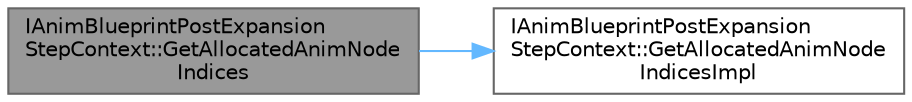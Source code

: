 digraph "IAnimBlueprintPostExpansionStepContext::GetAllocatedAnimNodeIndices"
{
 // INTERACTIVE_SVG=YES
 // LATEX_PDF_SIZE
  bgcolor="transparent";
  edge [fontname=Helvetica,fontsize=10,labelfontname=Helvetica,labelfontsize=10];
  node [fontname=Helvetica,fontsize=10,shape=box,height=0.2,width=0.4];
  rankdir="LR";
  Node1 [id="Node000001",label="IAnimBlueprintPostExpansion\lStepContext::GetAllocatedAnimNode\lIndices",height=0.2,width=0.4,color="gray40", fillcolor="grey60", style="filled", fontcolor="black",tooltip=" "];
  Node1 -> Node2 [id="edge1_Node000001_Node000002",color="steelblue1",style="solid",tooltip=" "];
  Node2 [id="Node000002",label="IAnimBlueprintPostExpansion\lStepContext::GetAllocatedAnimNode\lIndicesImpl",height=0.2,width=0.4,color="grey40", fillcolor="white", style="filled",URL="$db/d40/classIAnimBlueprintPostExpansionStepContext.html#aaf257b017df5246104b73e8fcba1439a",tooltip=" "];
}
